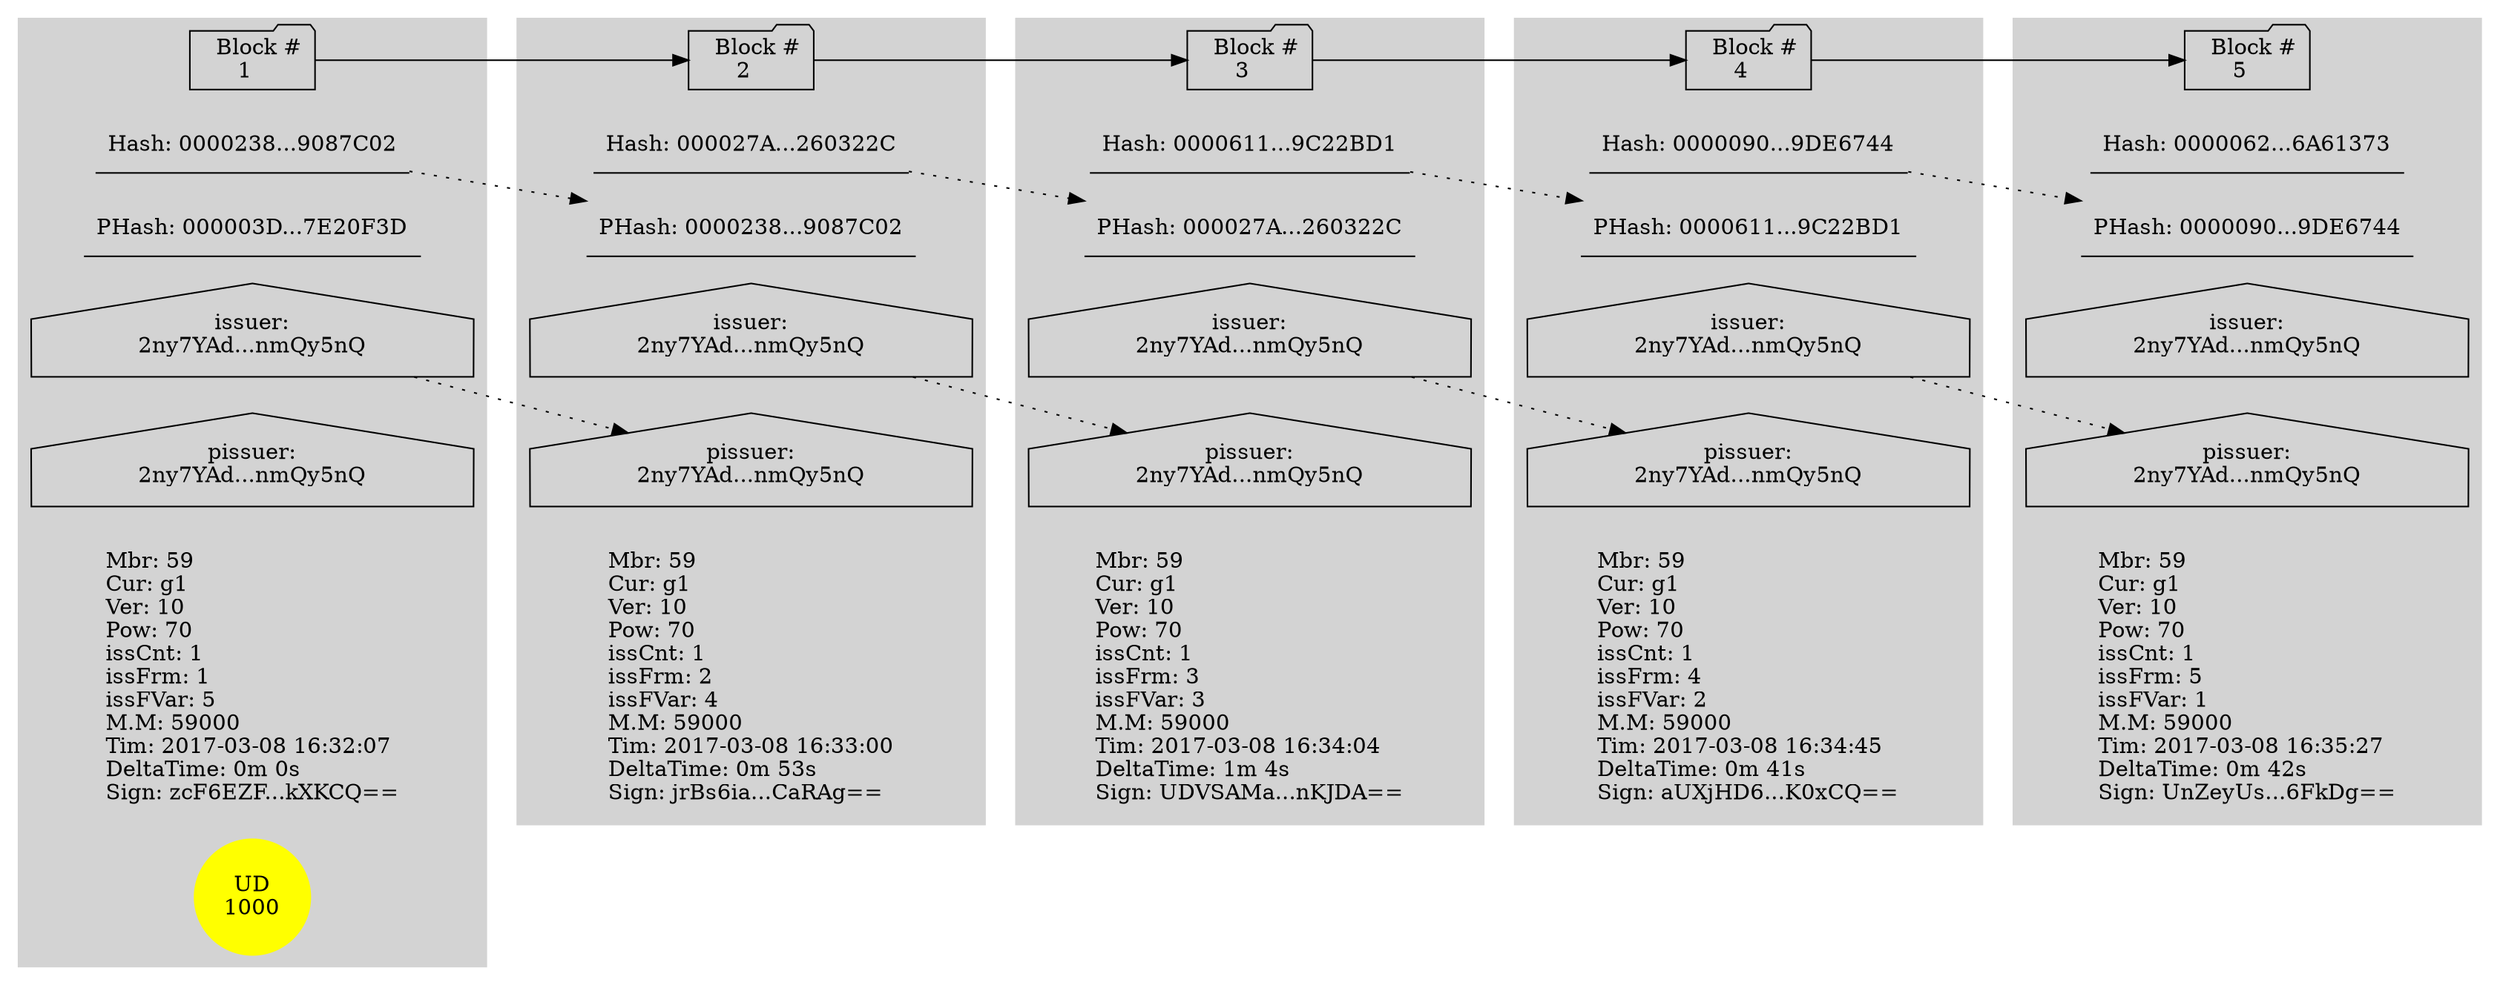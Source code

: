 digraph{
	graph [rankdir=LR ]

	
	subgraph cluster_1{
		graph [rankdir=TB]
		node [shape=underline]
		style=filled;
		color=lightgrey;
		_1 [label="  Block #\n1  ", URL="/graphviz/svg/block/1", shape=folder];
		_1hash [label="Hash: 0000238...9087C02"];
		_1phash [label="PHash: 000003D...7E20F3D"];
		_1issuer [label="issuer:\n2ny7YAd...nmQy5nQ", URL="/graphviz/svg/certs/2ny7YAdmzReQxAayyJZsyVYwYhVyax2thKcGknmQy5nQ", shape=house];
		_1pissuer [label="pissuer:\n2ny7YAd...nmQy5nQ", shape=house];
		_1info [labeljust=l, shape=plaintext, label="Mbr: 59\lCur: g1\lVer: 10\lPow: 70\lissCnt: 1\lissFrm: 1\lissFVar: 5\lM.M: 59000\lTim: 2017-03-08 16:32:07\lDeltaTime: 0m 0s\lSign: zcF6EZF...kXKCQ==\l"];
		_1Ud [label="UD\n1000", shape=circle, color=yellow, style=filled];
	}
	
	subgraph cluster_2{
		graph [rankdir=TB]
		node [shape=underline]
		style=filled;
		color=lightgrey;
		_2 [label="  Block #\n2  ", URL="/graphviz/svg/block/2", shape=folder];
		_2hash [label="Hash: 000027A...260322C"];
		_2phash [label="PHash: 0000238...9087C02"];
		_2issuer [label="issuer:\n2ny7YAd...nmQy5nQ", URL="/graphviz/svg/certs/2ny7YAdmzReQxAayyJZsyVYwYhVyax2thKcGknmQy5nQ", shape=house];
		_2pissuer [label="pissuer:\n2ny7YAd...nmQy5nQ", shape=house];
		_2info [labeljust=l, shape=plaintext, label="Mbr: 59\lCur: g1\lVer: 10\lPow: 70\lissCnt: 1\lissFrm: 2\lissFVar: 4\lM.M: 59000\lTim: 2017-03-08 16:33:00\lDeltaTime: 0m 53s\lSign: jrBs6ia...CaRAg==\l"];
	}
	
	subgraph cluster_3{
		graph [rankdir=TB]
		node [shape=underline]
		style=filled;
		color=lightgrey;
		_3 [label="  Block #\n3  ", URL="/graphviz/svg/block/3", shape=folder];
		_3hash [label="Hash: 0000611...9C22BD1"];
		_3phash [label="PHash: 000027A...260322C"];
		_3issuer [label="issuer:\n2ny7YAd...nmQy5nQ", URL="/graphviz/svg/certs/2ny7YAdmzReQxAayyJZsyVYwYhVyax2thKcGknmQy5nQ", shape=house];
		_3pissuer [label="pissuer:\n2ny7YAd...nmQy5nQ", shape=house];
		_3info [labeljust=l, shape=plaintext, label="Mbr: 59\lCur: g1\lVer: 10\lPow: 70\lissCnt: 1\lissFrm: 3\lissFVar: 3\lM.M: 59000\lTim: 2017-03-08 16:34:04\lDeltaTime: 1m 4s\lSign: UDVSAMa...nKJDA==\l"];
	}
	
	subgraph cluster_4{
		graph [rankdir=TB]
		node [shape=underline]
		style=filled;
		color=lightgrey;
		_4 [label="  Block #\n4  ", URL="/graphviz/svg/block/4", shape=folder];
		_4hash [label="Hash: 0000090...9DE6744"];
		_4phash [label="PHash: 0000611...9C22BD1"];
		_4issuer [label="issuer:\n2ny7YAd...nmQy5nQ", URL="/graphviz/svg/certs/2ny7YAdmzReQxAayyJZsyVYwYhVyax2thKcGknmQy5nQ", shape=house];
		_4pissuer [label="pissuer:\n2ny7YAd...nmQy5nQ", shape=house];
		_4info [labeljust=l, shape=plaintext, label="Mbr: 59\lCur: g1\lVer: 10\lPow: 70\lissCnt: 1\lissFrm: 4\lissFVar: 2\lM.M: 59000\lTim: 2017-03-08 16:34:45\lDeltaTime: 0m 41s\lSign: aUXjHD6...K0xCQ==\l"];
	}
	
	subgraph cluster_5{
		graph [rankdir=TB]
		node [shape=underline]
		style=filled;
		color=lightgrey;
		_5 [label="  Block #\n5  ", URL="/graphviz/svg/block/5", shape=folder];
		_5hash [label="Hash: 0000062...6A61373"];
		_5phash [label="PHash: 0000090...9DE6744"];
		_5issuer [label="issuer:\n2ny7YAd...nmQy5nQ", URL="/graphviz/svg/certs/2ny7YAdmzReQxAayyJZsyVYwYhVyax2thKcGknmQy5nQ", shape=house];
		_5pissuer [label="pissuer:\n2ny7YAd...nmQy5nQ", shape=house];
		_5info [labeljust=l, shape=plaintext, label="Mbr: 59\lCur: g1\lVer: 10\lPow: 70\lissCnt: 1\lissFrm: 5\lissFVar: 1\lM.M: 59000\lTim: 2017-03-08 16:35:27\lDeltaTime: 0m 42s\lSign: UnZeyUs...6FkDg==\l"];
	}

	_1hash -> _2phash [weight=0, style=dotted];
	_2hash -> _3phash [weight=0, style=dotted];
	_3hash -> _4phash [weight=0, style=dotted];
	_4hash -> _5phash [weight=0, style=dotted];
	_1issuer -> _2pissuer [weight=0, style=dotted];
	_2issuer -> _3pissuer [weight=0, style=dotted];
	_3issuer -> _4pissuer [weight=0, style=dotted];
	_4issuer -> _5pissuer [weight=0, style=dotted];

	
	subgraph cluster_Blocks {
		color=black; 
		_1 -> _2 [weight=10];
		_2 -> _3 [weight=10];
		_3 -> _4 [weight=10];
		_4 -> _5 [weight=10];
	}

	
}
